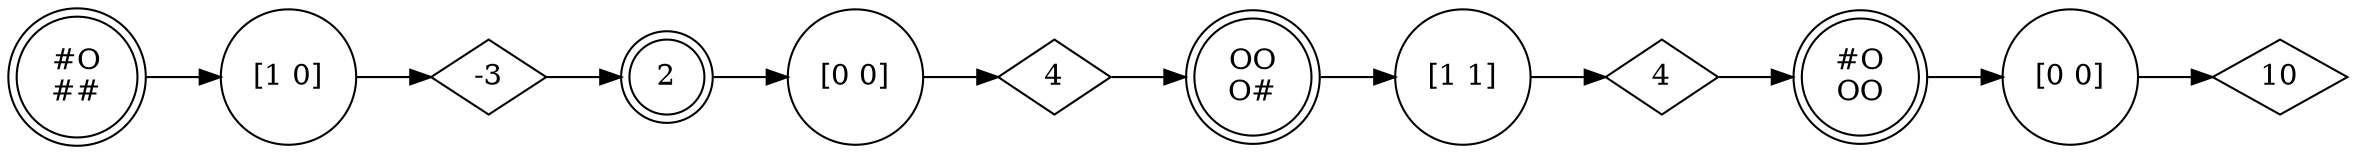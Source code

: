 digraph {
	rankdir=LR
	node [shape=doublecircle]
	"e3f3d002-63d6-47e4-b415-e56d762c3ef1" [label="#O
##"]
	node [shape=circle]
	"9bbcf49d-e47d-421c-b4fb-0a164b1135d5" [label="[1 0]"]
	"e3f3d002-63d6-47e4-b415-e56d762c3ef1" -> "9bbcf49d-e47d-421c-b4fb-0a164b1135d5"
	node [shape=diamond]
	"ef249ade-62e3-4041-abef-e61495cdbfea" [label=-3]
	"9bbcf49d-e47d-421c-b4fb-0a164b1135d5" -> "ef249ade-62e3-4041-abef-e61495cdbfea"
	node [shape=doublecircle]
	"00bfb954-d4f2-4732-9baf-08b6612dac45" [label=2]
	"ef249ade-62e3-4041-abef-e61495cdbfea" -> "00bfb954-d4f2-4732-9baf-08b6612dac45"
	node [shape=circle]
	"a0fc261e-ae3b-4338-8fd9-af9eb2a4b0b9" [label="[0 0]"]
	"00bfb954-d4f2-4732-9baf-08b6612dac45" -> "a0fc261e-ae3b-4338-8fd9-af9eb2a4b0b9"
	node [shape=diamond]
	"2f45e618-2b21-4f05-8178-98f2e16536f1" [label=4]
	"a0fc261e-ae3b-4338-8fd9-af9eb2a4b0b9" -> "2f45e618-2b21-4f05-8178-98f2e16536f1"
	node [shape=doublecircle]
	"487f0ea3-488c-429d-8f49-5a96878225b3" [label="OO
O#"]
	"2f45e618-2b21-4f05-8178-98f2e16536f1" -> "487f0ea3-488c-429d-8f49-5a96878225b3"
	node [shape=circle]
	"ce05c3f4-a1ce-4651-8953-a5d6c85a2ca8" [label="[1 1]"]
	"487f0ea3-488c-429d-8f49-5a96878225b3" -> "ce05c3f4-a1ce-4651-8953-a5d6c85a2ca8"
	node [shape=diamond]
	"7467df56-3140-439d-9898-8dc9816d088f" [label=4]
	"ce05c3f4-a1ce-4651-8953-a5d6c85a2ca8" -> "7467df56-3140-439d-9898-8dc9816d088f"
	node [shape=doublecircle]
	"1585b531-60f5-499a-a385-49cea5beb9e3" [label="#O
OO"]
	"7467df56-3140-439d-9898-8dc9816d088f" -> "1585b531-60f5-499a-a385-49cea5beb9e3"
	node [shape=circle]
	"dbd4246e-2d05-432e-b9e7-fef140ade039" [label="[0 0]"]
	"1585b531-60f5-499a-a385-49cea5beb9e3" -> "dbd4246e-2d05-432e-b9e7-fef140ade039"
	node [shape=diamond]
	"6640b861-77ff-46a1-9f48-fac9a31ba331" [label=10]
	"dbd4246e-2d05-432e-b9e7-fef140ade039" -> "6640b861-77ff-46a1-9f48-fac9a31ba331"
}
